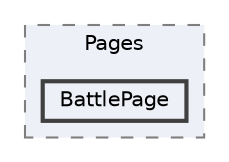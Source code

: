 digraph "Bloberts/Scripts/UI/Pages/BattlePage"
{
 // LATEX_PDF_SIZE
  bgcolor="transparent";
  edge [fontname=Helvetica,fontsize=10,labelfontname=Helvetica,labelfontsize=10];
  node [fontname=Helvetica,fontsize=10,shape=box,height=0.2,width=0.4];
  compound=true
  subgraph clusterdir_0ec4a9d89eea34853c2ecb2ecdbd9dde {
    graph [ bgcolor="#edf0f7", pencolor="grey50", label="Pages", fontname=Helvetica,fontsize=10 style="filled,dashed", URL="dir_0ec4a9d89eea34853c2ecb2ecdbd9dde.html",tooltip=""]
  dir_d1e9fd50d48c396051fd7d3fc4fc8839 [label="BattlePage", fillcolor="#edf0f7", color="grey25", style="filled,bold", URL="dir_d1e9fd50d48c396051fd7d3fc4fc8839.html",tooltip=""];
  }
}
